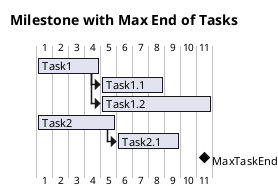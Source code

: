 @startgantt
title Milestone with Max End of Tasks
[Task1] lasts 4 days
then [Task1.1] lasts 4 days
[Task1.2] starts at [Task1]'s end and lasts 7 days

[Task2] lasts 5 days
then [Task2.1] lasts 4 days

' Define Milestone [MaxTaskEnd]
[MaxTaskEnd] happens at [Task1.1]'s end
[MaxTaskEnd] happens at [Task2.1]'s end
[MaxTaskEnd] happens at [Task1.2]'s end
@endgantt